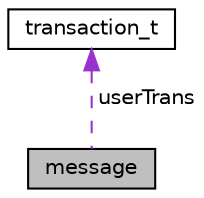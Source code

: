 digraph "message"
{
 // LATEX_PDF_SIZE
  edge [fontname="Helvetica",fontsize="10",labelfontname="Helvetica",labelfontsize="10"];
  node [fontname="Helvetica",fontsize="10",shape=record];
  Node1 [label="message",height=0.2,width=0.4,color="black", fillcolor="grey75", style="filled", fontcolor="black",tooltip=" "];
  Node2 -> Node1 [dir="back",color="darkorchid3",fontsize="10",style="dashed",label=" userTrans" ,fontname="Helvetica"];
  Node2 [label="transaction_t",height=0.2,width=0.4,color="black", fillcolor="white", style="filled",URL="$structtransaction__t.html",tooltip=" "];
}
